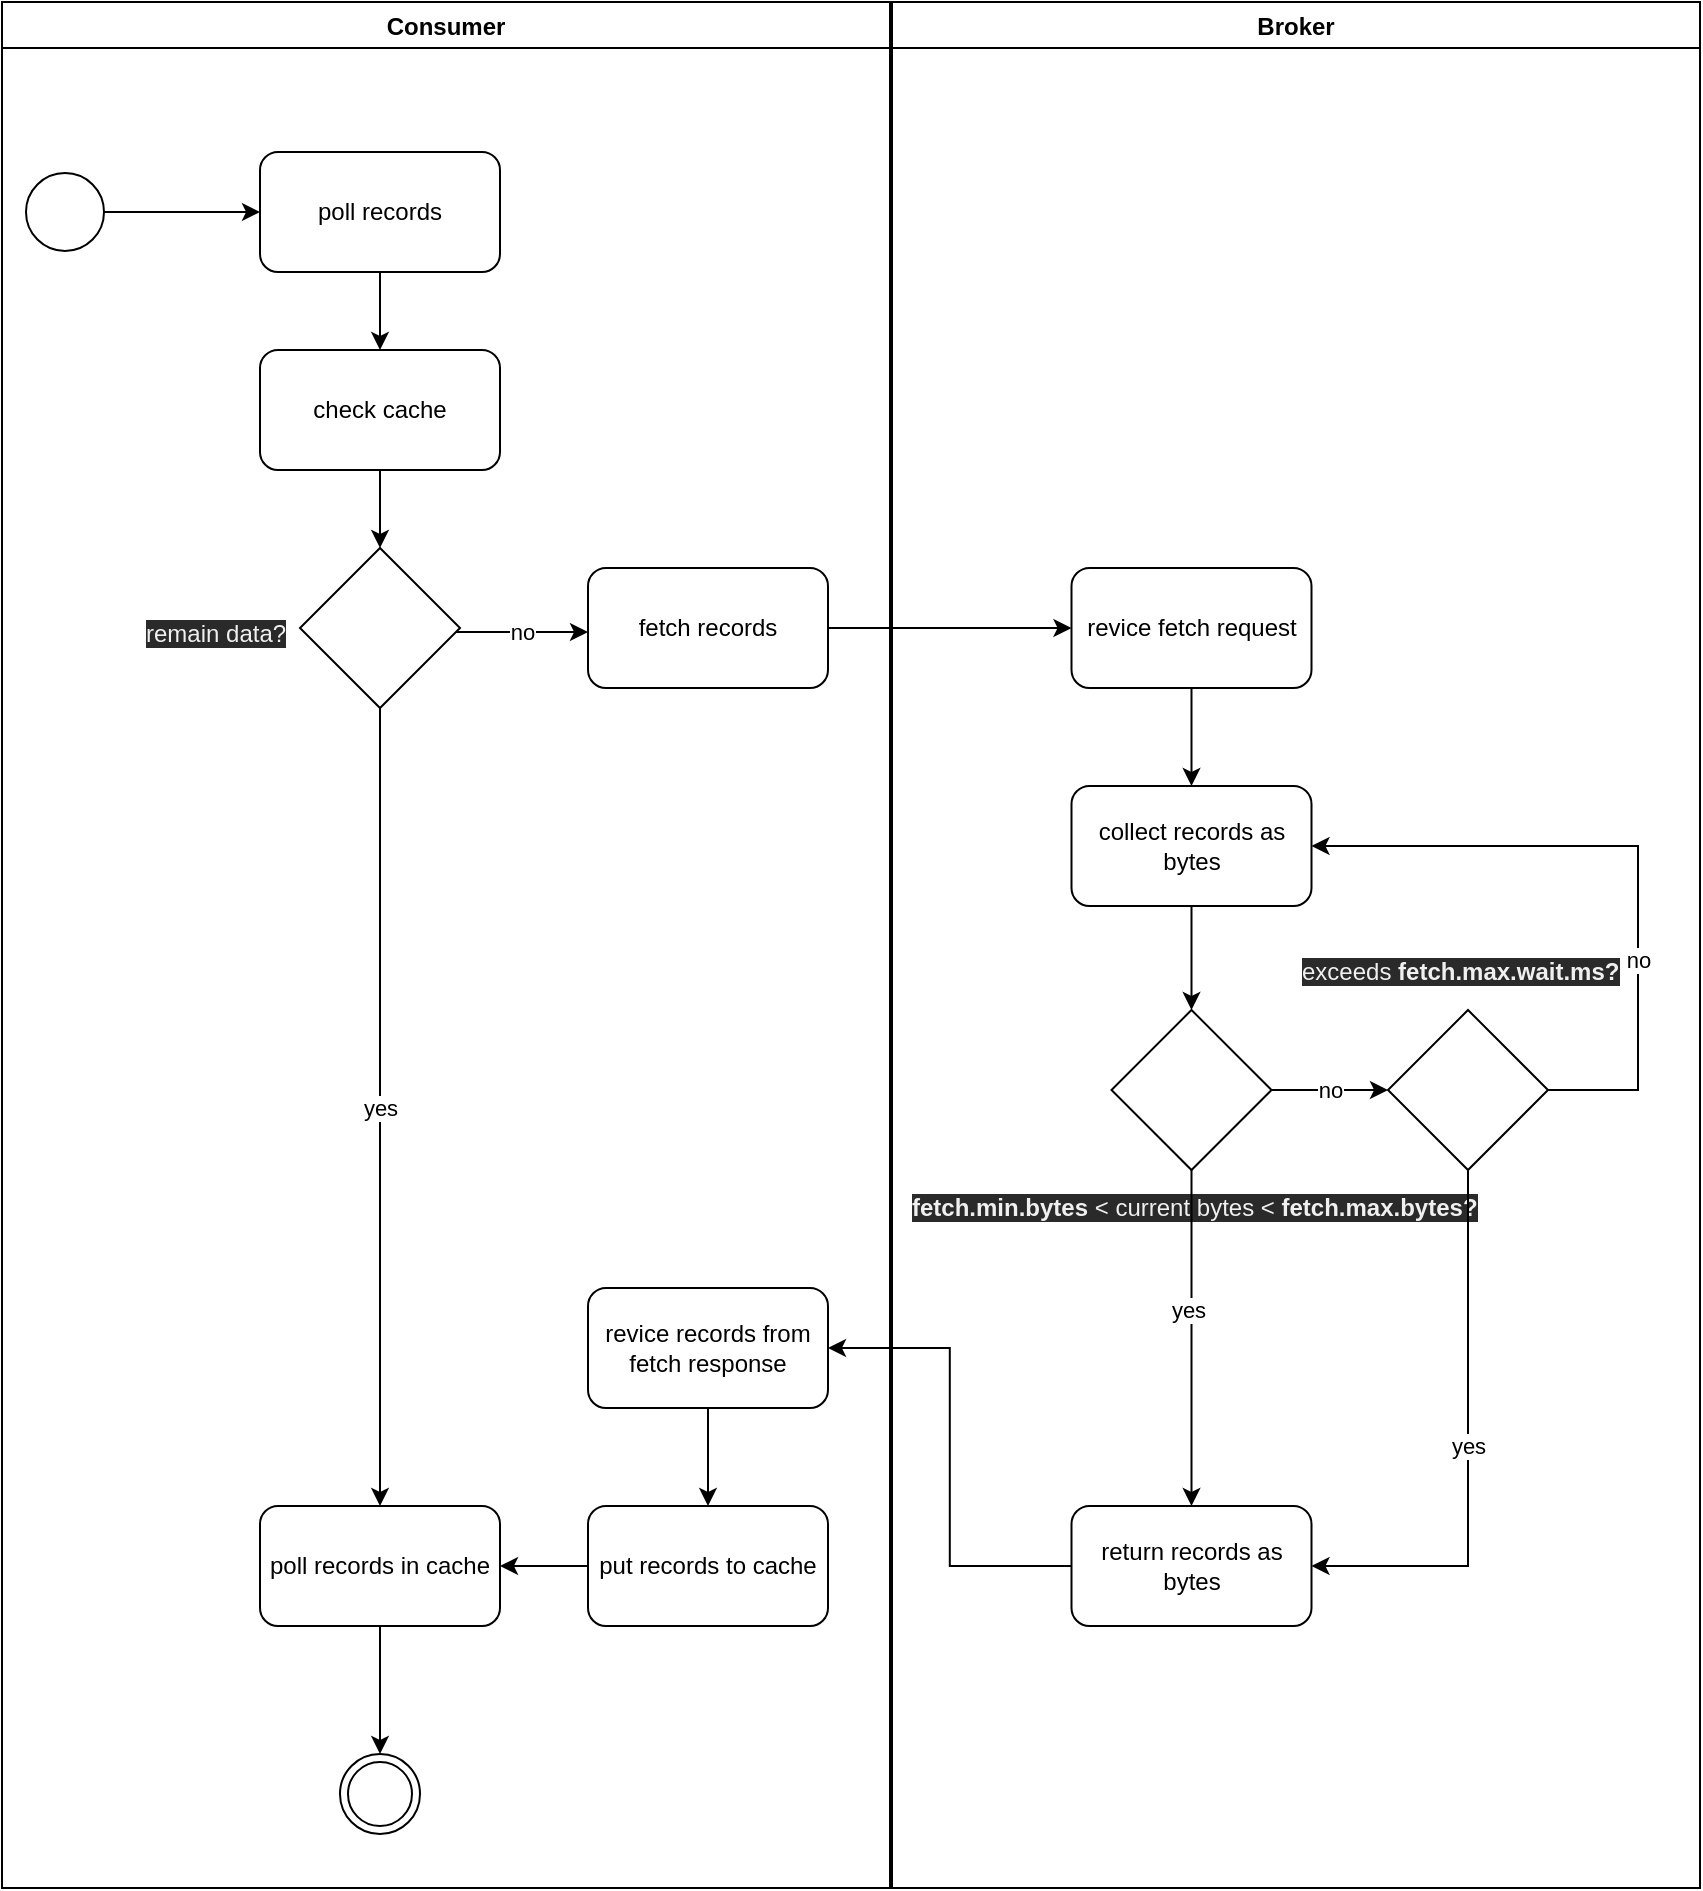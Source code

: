 <mxfile version="17.4.5" type="github">
  <diagram id="kgpKYQtTHZ0yAKxKKP6v" name="Polling data Kafka Consumer">
    <mxGraphModel dx="1422" dy="794" grid="0" gridSize="10" guides="1" tooltips="1" connect="1" arrows="1" fold="1" page="1" pageScale="1" pageWidth="850" pageHeight="1100" math="0" shadow="0">
      <root>
        <mxCell id="0" />
        <mxCell id="1" parent="0" />
        <mxCell id="n0Qw8HLsbLLvSBlnaumX-17" style="edgeStyle=orthogonalEdgeStyle;rounded=0;orthogonalLoop=1;jettySize=auto;html=1;" parent="1" source="xih2-5BVRlrgKrml7yA8-11" target="xih2-5BVRlrgKrml7yA8-12" edge="1">
          <mxGeometry relative="1" as="geometry" />
        </mxCell>
        <mxCell id="xih2-5BVRlrgKrml7yA8-11" value="fetch records" style="rounded=1;whiteSpace=wrap;html=1;" parent="1" vertex="1">
          <mxGeometry x="313" y="629" width="120" height="60" as="geometry" />
        </mxCell>
        <mxCell id="n0Qw8HLsbLLvSBlnaumX-18" style="edgeStyle=orthogonalEdgeStyle;rounded=0;orthogonalLoop=1;jettySize=auto;html=1;" parent="1" source="xih2-5BVRlrgKrml7yA8-12" target="xih2-5BVRlrgKrml7yA8-13" edge="1">
          <mxGeometry relative="1" as="geometry" />
        </mxCell>
        <mxCell id="xih2-5BVRlrgKrml7yA8-12" value="revice fetch request" style="rounded=1;whiteSpace=wrap;html=1;" parent="1" vertex="1">
          <mxGeometry x="554.75" y="629" width="120" height="60" as="geometry" />
        </mxCell>
        <mxCell id="n0Qw8HLsbLLvSBlnaumX-19" value="" style="edgeStyle=orthogonalEdgeStyle;rounded=0;orthogonalLoop=1;jettySize=auto;html=1;" parent="1" source="xih2-5BVRlrgKrml7yA8-13" target="n0Qw8HLsbLLvSBlnaumX-5" edge="1">
          <mxGeometry relative="1" as="geometry" />
        </mxCell>
        <mxCell id="xih2-5BVRlrgKrml7yA8-13" value="collect records as bytes" style="rounded=1;whiteSpace=wrap;html=1;" parent="1" vertex="1">
          <mxGeometry x="554.75" y="738" width="120" height="60" as="geometry" />
        </mxCell>
        <mxCell id="n0Qw8HLsbLLvSBlnaumX-9" value="" style="edgeStyle=orthogonalEdgeStyle;rounded=0;orthogonalLoop=1;jettySize=auto;html=1;" parent="1" source="xih2-5BVRlrgKrml7yA8-14" target="xih2-5BVRlrgKrml7yA8-18" edge="1">
          <mxGeometry relative="1" as="geometry" />
        </mxCell>
        <mxCell id="xih2-5BVRlrgKrml7yA8-14" value="poll records" style="rounded=1;whiteSpace=wrap;html=1;" parent="1" vertex="1">
          <mxGeometry x="149" y="421" width="120" height="60" as="geometry" />
        </mxCell>
        <mxCell id="n0Qw8HLsbLLvSBlnaumX-11" value="no" style="edgeStyle=orthogonalEdgeStyle;rounded=0;orthogonalLoop=1;jettySize=auto;html=1;" parent="1" source="xih2-5BVRlrgKrml7yA8-15" target="xih2-5BVRlrgKrml7yA8-11" edge="1">
          <mxGeometry relative="1" as="geometry">
            <Array as="points">
              <mxPoint x="274" y="661" />
              <mxPoint x="274" y="661" />
            </Array>
          </mxGeometry>
        </mxCell>
        <mxCell id="n0Qw8HLsbLLvSBlnaumX-12" value="yes" style="edgeStyle=orthogonalEdgeStyle;rounded=0;orthogonalLoop=1;jettySize=auto;html=1;" parent="1" source="xih2-5BVRlrgKrml7yA8-15" target="xih2-5BVRlrgKrml7yA8-16" edge="1">
          <mxGeometry relative="1" as="geometry" />
        </mxCell>
        <mxCell id="xih2-5BVRlrgKrml7yA8-15" value="" style="rhombus;whiteSpace=wrap;html=1;" parent="1" vertex="1">
          <mxGeometry x="169" y="619" width="80" height="80" as="geometry" />
        </mxCell>
        <mxCell id="n0Qw8HLsbLLvSBlnaumX-16" style="edgeStyle=orthogonalEdgeStyle;rounded=0;orthogonalLoop=1;jettySize=auto;html=1;" parent="1" source="xih2-5BVRlrgKrml7yA8-16" target="n0Qw8HLsbLLvSBlnaumX-13" edge="1">
          <mxGeometry relative="1" as="geometry" />
        </mxCell>
        <mxCell id="xih2-5BVRlrgKrml7yA8-16" value="poll records in cache" style="rounded=1;whiteSpace=wrap;html=1;" parent="1" vertex="1">
          <mxGeometry x="149" y="1098" width="120" height="60" as="geometry" />
        </mxCell>
        <mxCell id="n0Qw8HLsbLLvSBlnaumX-10" value="" style="edgeStyle=orthogonalEdgeStyle;rounded=0;orthogonalLoop=1;jettySize=auto;html=1;" parent="1" source="xih2-5BVRlrgKrml7yA8-18" target="xih2-5BVRlrgKrml7yA8-15" edge="1">
          <mxGeometry relative="1" as="geometry" />
        </mxCell>
        <mxCell id="xih2-5BVRlrgKrml7yA8-18" value="check cache" style="rounded=1;whiteSpace=wrap;html=1;" parent="1" vertex="1">
          <mxGeometry x="149" y="520" width="120" height="60" as="geometry" />
        </mxCell>
        <mxCell id="n0Qw8HLsbLLvSBlnaumX-23" style="edgeStyle=orthogonalEdgeStyle;rounded=0;orthogonalLoop=1;jettySize=auto;html=1;" parent="1" source="xih2-5BVRlrgKrml7yA8-19" target="xih2-5BVRlrgKrml7yA8-20" edge="1">
          <mxGeometry relative="1" as="geometry" />
        </mxCell>
        <mxCell id="xih2-5BVRlrgKrml7yA8-19" value="revice records from fetch response" style="rounded=1;whiteSpace=wrap;html=1;" parent="1" vertex="1">
          <mxGeometry x="313" y="989" width="120" height="60" as="geometry" />
        </mxCell>
        <mxCell id="n0Qw8HLsbLLvSBlnaumX-25" value="" style="edgeStyle=orthogonalEdgeStyle;rounded=0;orthogonalLoop=1;jettySize=auto;html=1;" parent="1" source="xih2-5BVRlrgKrml7yA8-20" target="xih2-5BVRlrgKrml7yA8-16" edge="1">
          <mxGeometry relative="1" as="geometry" />
        </mxCell>
        <mxCell id="xih2-5BVRlrgKrml7yA8-20" value="put records to cache" style="rounded=1;whiteSpace=wrap;html=1;" parent="1" vertex="1">
          <mxGeometry x="313" y="1098" width="120" height="60" as="geometry" />
        </mxCell>
        <mxCell id="n0Qw8HLsbLLvSBlnaumX-1" value="&lt;span style=&quot;color: rgb(240 , 240 , 240) ; font-family: &amp;#34;helvetica&amp;#34; ; font-size: 12px ; font-style: normal ; letter-spacing: normal ; text-align: center ; text-indent: 0px ; text-transform: none ; word-spacing: 0px ; background-color: rgb(42 , 42 , 42) ; display: inline ; float: none&quot;&gt;&lt;b&gt;fetch.min.bytes&lt;/b&gt;&lt;/span&gt;&lt;span style=&quot;color: rgb(240 , 240 , 240) ; font-family: &amp;#34;helvetica&amp;#34; ; font-size: 12px ; font-style: normal ; font-weight: 400 ; letter-spacing: normal ; text-align: center ; text-indent: 0px ; text-transform: none ; word-spacing: 0px ; background-color: rgb(42 , 42 , 42) ; display: inline ; float: none&quot;&gt; &amp;lt; current bytes &amp;lt; &lt;/span&gt;&lt;span style=&quot;color: rgb(240 , 240 , 240) ; font-family: &amp;#34;helvetica&amp;#34; ; font-size: 12px ; font-style: normal ; letter-spacing: normal ; text-align: center ; text-indent: 0px ; text-transform: none ; word-spacing: 0px ; background-color: rgb(42 , 42 , 42) ; display: inline ; float: none&quot;&gt;&lt;b&gt;fetch.max.bytes?&lt;/b&gt;&lt;/span&gt;" style="text;whiteSpace=wrap;html=1;" parent="1" vertex="1">
          <mxGeometry x="473" y="935" width="289.5" height="28" as="geometry" />
        </mxCell>
        <mxCell id="n0Qw8HLsbLLvSBlnaumX-22" style="edgeStyle=orthogonalEdgeStyle;rounded=0;orthogonalLoop=1;jettySize=auto;html=1;entryX=1;entryY=0.5;entryDx=0;entryDy=0;" parent="1" source="n0Qw8HLsbLLvSBlnaumX-4" target="xih2-5BVRlrgKrml7yA8-19" edge="1">
          <mxGeometry relative="1" as="geometry" />
        </mxCell>
        <mxCell id="n0Qw8HLsbLLvSBlnaumX-4" value="return records as bytes" style="rounded=1;whiteSpace=wrap;html=1;" parent="1" vertex="1">
          <mxGeometry x="554.75" y="1098" width="120" height="60" as="geometry" />
        </mxCell>
        <mxCell id="n0Qw8HLsbLLvSBlnaumX-35" style="edgeStyle=orthogonalEdgeStyle;rounded=0;orthogonalLoop=1;jettySize=auto;html=1;" parent="1" source="n0Qw8HLsbLLvSBlnaumX-5" target="n0Qw8HLsbLLvSBlnaumX-4" edge="1">
          <mxGeometry relative="1" as="geometry" />
        </mxCell>
        <mxCell id="n0Qw8HLsbLLvSBlnaumX-37" value="yes" style="edgeLabel;html=1;align=center;verticalAlign=middle;resizable=0;points=[];" parent="n0Qw8HLsbLLvSBlnaumX-35" vertex="1" connectable="0">
          <mxGeometry x="-0.169" y="-2" relative="1" as="geometry">
            <mxPoint as="offset" />
          </mxGeometry>
        </mxCell>
        <mxCell id="n0Qw8HLsbLLvSBlnaumX-39" value="no" style="edgeStyle=orthogonalEdgeStyle;rounded=0;orthogonalLoop=1;jettySize=auto;html=1;entryX=0;entryY=0.5;entryDx=0;entryDy=0;" parent="1" source="n0Qw8HLsbLLvSBlnaumX-5" target="n0Qw8HLsbLLvSBlnaumX-6" edge="1">
          <mxGeometry relative="1" as="geometry" />
        </mxCell>
        <mxCell id="n0Qw8HLsbLLvSBlnaumX-5" value="" style="rhombus;whiteSpace=wrap;html=1;" parent="1" vertex="1">
          <mxGeometry x="574.75" y="850" width="80" height="80" as="geometry" />
        </mxCell>
        <mxCell id="n0Qw8HLsbLLvSBlnaumX-15" value="" style="edgeStyle=orthogonalEdgeStyle;rounded=0;orthogonalLoop=1;jettySize=auto;html=1;" parent="1" source="n0Qw8HLsbLLvSBlnaumX-14" target="xih2-5BVRlrgKrml7yA8-14" edge="1">
          <mxGeometry relative="1" as="geometry" />
        </mxCell>
        <mxCell id="n0Qw8HLsbLLvSBlnaumX-14" value="" style="ellipse;whiteSpace=wrap;html=1;aspect=fixed;" parent="1" vertex="1">
          <mxGeometry x="32" y="431.5" width="39" height="39" as="geometry" />
        </mxCell>
        <mxCell id="n0Qw8HLsbLLvSBlnaumX-31" value="Consumer" style="swimlane;" parent="1" vertex="1">
          <mxGeometry x="20" y="346" width="444" height="943" as="geometry">
            <mxRectangle x="20" y="346" width="129" height="23" as="alternateBounds" />
          </mxGeometry>
        </mxCell>
        <mxCell id="n0Qw8HLsbLLvSBlnaumX-41" value="&lt;span style=&quot;color: rgb(240, 240, 240); font-family: helvetica; font-size: 12px; font-style: normal; font-weight: 400; letter-spacing: normal; text-align: center; text-indent: 0px; text-transform: none; word-spacing: 0px; background-color: rgb(42, 42, 42); display: inline; float: none;&quot;&gt;remain data?&lt;/span&gt;" style="text;whiteSpace=wrap;html=1;" parent="n0Qw8HLsbLLvSBlnaumX-31" vertex="1">
          <mxGeometry x="70" y="302" width="90" height="28" as="geometry" />
        </mxCell>
        <mxCell id="n0Qw8HLsbLLvSBlnaumX-13" value="" style="ellipse;shape=doubleEllipse;whiteSpace=wrap;html=1;aspect=fixed;" parent="n0Qw8HLsbLLvSBlnaumX-31" vertex="1">
          <mxGeometry x="169" y="876" width="40" height="40" as="geometry" />
        </mxCell>
        <mxCell id="n0Qw8HLsbLLvSBlnaumX-32" value="Broker" style="swimlane;" parent="1" vertex="1">
          <mxGeometry x="465" y="346" width="404" height="943" as="geometry">
            <mxRectangle x="20" y="346" width="129" height="23" as="alternateBounds" />
          </mxGeometry>
        </mxCell>
        <mxCell id="n0Qw8HLsbLLvSBlnaumX-6" value="" style="rhombus;whiteSpace=wrap;html=1;" parent="n0Qw8HLsbLLvSBlnaumX-32" vertex="1">
          <mxGeometry x="248" y="504" width="80" height="80" as="geometry" />
        </mxCell>
        <mxCell id="n0Qw8HLsbLLvSBlnaumX-3" value="&lt;span style=&quot;color: rgb(240 , 240 , 240) ; font-family: &amp;#34;helvetica&amp;#34; ; font-size: 12px ; font-style: normal ; font-weight: 400 ; letter-spacing: normal ; text-align: center ; text-indent: 0px ; text-transform: none ; word-spacing: 0px ; background-color: rgb(42 , 42 , 42) ; display: inline ; float: none&quot;&gt;exceeds&amp;nbsp;&lt;/span&gt;&lt;b style=&quot;color: rgb(240 , 240 , 240) ; font-family: &amp;#34;helvetica&amp;#34; ; font-size: 12px ; font-style: normal ; letter-spacing: normal ; text-align: center ; text-indent: 0px ; text-transform: none ; word-spacing: 0px ; background-color: rgb(42 , 42 , 42)&quot;&gt;fetch.max.wait.ms?&lt;/b&gt;" style="text;whiteSpace=wrap;html=1;" parent="n0Qw8HLsbLLvSBlnaumX-32" vertex="1">
          <mxGeometry x="202.5" y="471" width="171" height="28" as="geometry" />
        </mxCell>
        <mxCell id="n0Qw8HLsbLLvSBlnaumX-38" value="yes" style="edgeStyle=orthogonalEdgeStyle;rounded=0;orthogonalLoop=1;jettySize=auto;html=1;entryX=1;entryY=0.5;entryDx=0;entryDy=0;exitX=0.5;exitY=1;exitDx=0;exitDy=0;" parent="1" source="n0Qw8HLsbLLvSBlnaumX-6" target="n0Qw8HLsbLLvSBlnaumX-4" edge="1">
          <mxGeometry relative="1" as="geometry">
            <Array as="points">
              <mxPoint x="753" y="1128" />
            </Array>
          </mxGeometry>
        </mxCell>
        <mxCell id="n0Qw8HLsbLLvSBlnaumX-40" value="no" style="edgeStyle=orthogonalEdgeStyle;rounded=0;orthogonalLoop=1;jettySize=auto;html=1;entryX=1;entryY=0.5;entryDx=0;entryDy=0;" parent="1" source="n0Qw8HLsbLLvSBlnaumX-6" target="xih2-5BVRlrgKrml7yA8-13" edge="1">
          <mxGeometry x="-0.335" relative="1" as="geometry">
            <Array as="points">
              <mxPoint x="838" y="890" />
              <mxPoint x="838" y="768" />
            </Array>
            <mxPoint as="offset" />
          </mxGeometry>
        </mxCell>
      </root>
    </mxGraphModel>
  </diagram>
</mxfile>
